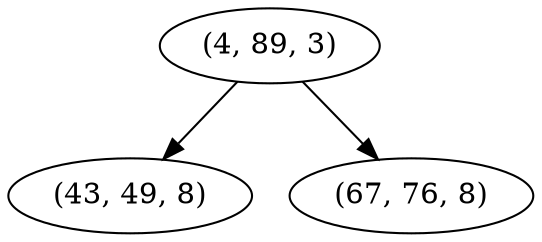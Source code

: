 digraph tree {
    "(4, 89, 3)";
    "(43, 49, 8)";
    "(67, 76, 8)";
    "(4, 89, 3)" -> "(43, 49, 8)";
    "(4, 89, 3)" -> "(67, 76, 8)";
}
